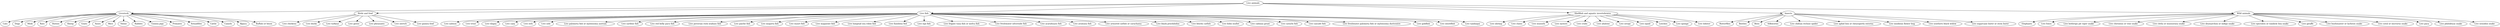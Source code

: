 digraph tree {
    "Live animals";
    "Livestock";
    "Cats";
    "Dogs";
    "Mink";
    "Rats";
    "Horses";
    "Sheep";
    "Goats";
    "Asses";
    "Mice";
    "Swine";
    "Rabbits";
    "Guinea pigs";
    "Primates";
    "Armadillos";
    "Cattle";
    "Camels";
    "Alpaca";
    "Buffalo or bison";
    "Birds and fowl";
    "Live chickens";
    "Live ducks";
    "Live turkeys";
    "Live geese";
    "Live pheasants";
    "Live ostrich";
    "Live guinea fowl";
    "Live fish";
    "Live salmon";
    "Live trout";
    "Live tilapia";
    "Live carp";
    "Live eels";
    "Live sole";
    "Live palometa fish or mylossoma aureum";
    "Live sardine fish";
    "Live red belly pacu fish";
    "Live peruvian rock seabass fish";
    "Live paiche fish";
    "Live mojarra fish";
    "Live mauri fish";
    "Live maparate fish";
    "Live lumptail sea robin fish";
    "Live llambina fish";
    "Live ispi fish";
    "Live frigate tuna fish or melva fish";
    "Live freshwater silverside fish";
    "Live acarahuazu fish";
    "Live arawana fish";
    "Live armored catfish or carachama";
    "Live black prochilodus";
    "Live blochs catfish";
    "Live bobo mullet";
    "Live cabinza grunt";
    "Live carachi fish";
    "Live cascafe fish";
    "Live freshwater palometa fish or mylossoma duriventre";
    "Live goldfish";
    "Live swordfish";
    "Live tambaqui";
    "Shellfish and aquatic invertebrates";
    "Live shrimp";
    "Live clams";
    "Live mussels";
    "Live oysters";
    "Live crabs";
    "Live abalone";
    "Live octopi";
    "Live squid";
    "Leeches";
    "Live sponge";
    "Live lobster";
    "Insects";
    "Butterflies";
    "Beetles";
    "Bees";
    "Silkworms";
    "Live chilean recluse spider";
    "Live aphid lion or chrysoperla externa";
    "Live insidious flower bug";
    "Live southern black widow";
    "Live sugarcane borer or stem borer";
    "Wild animals";
    "Elephants";
    "Live foxes";
    "Live bothrops pit viper snake";
    "Live chironius or vine snake";
    "Live clelia or mussurana snake";
    "Live drymarchon or indigo snake";
    "Live epicrates or rainbow boa snake";
    "Live giraffe";
    "Live bushmaster or lachesis snake";
    "Live coral or micrurus snake";
    "Live paca";
    "Live philodryas snake";
    "Live xenodon snake";
    "Live animals" -> "Livestock";
    "Live animals" -> "Birds and fowl";
    "Live animals" -> "Live fish";
    "Live animals" -> "Shellfish and aquatic invertebrates";
    "Live animals" -> "Insects";
    "Live animals" -> "Wild animals";
    "Livestock" -> "Cats";
    "Livestock" -> "Dogs";
    "Livestock" -> "Mink";
    "Livestock" -> "Rats";
    "Livestock" -> "Horses";
    "Livestock" -> "Sheep";
    "Livestock" -> "Goats";
    "Livestock" -> "Asses";
    "Livestock" -> "Mice";
    "Livestock" -> "Swine";
    "Livestock" -> "Rabbits";
    "Livestock" -> "Guinea pigs";
    "Livestock" -> "Primates";
    "Livestock" -> "Armadillos";
    "Livestock" -> "Cattle";
    "Livestock" -> "Camels";
    "Livestock" -> "Alpaca";
    "Livestock" -> "Buffalo or bison";
    "Birds and fowl" -> "Live chickens";
    "Birds and fowl" -> "Live ducks";
    "Birds and fowl" -> "Live turkeys";
    "Birds and fowl" -> "Live geese";
    "Birds and fowl" -> "Live pheasants";
    "Birds and fowl" -> "Live ostrich";
    "Birds and fowl" -> "Live guinea fowl";
    "Live fish" -> "Live salmon";
    "Live fish" -> "Live trout";
    "Live fish" -> "Live tilapia";
    "Live fish" -> "Live carp";
    "Live fish" -> "Live eels";
    "Live fish" -> "Live sole";
    "Live fish" -> "Live palometa fish or mylossoma aureum";
    "Live fish" -> "Live sardine fish";
    "Live fish" -> "Live red belly pacu fish";
    "Live fish" -> "Live peruvian rock seabass fish";
    "Live fish" -> "Live paiche fish";
    "Live fish" -> "Live mojarra fish";
    "Live fish" -> "Live mauri fish";
    "Live fish" -> "Live maparate fish";
    "Live fish" -> "Live lumptail sea robin fish";
    "Live fish" -> "Live llambina fish";
    "Live fish" -> "Live ispi fish";
    "Live fish" -> "Live frigate tuna fish or melva fish";
    "Live fish" -> "Live freshwater silverside fish";
    "Live fish" -> "Live acarahuazu fish";
    "Live fish" -> "Live arawana fish";
    "Live fish" -> "Live armored catfish or carachama";
    "Live fish" -> "Live black prochilodus";
    "Live fish" -> "Live blochs catfish";
    "Live fish" -> "Live bobo mullet";
    "Live fish" -> "Live cabinza grunt";
    "Live fish" -> "Live carachi fish";
    "Live fish" -> "Live cascafe fish";
    "Live fish" -> "Live freshwater palometa fish or mylossoma duriventre";
    "Live fish" -> "Live goldfish";
    "Live fish" -> "Live swordfish";
    "Live fish" -> "Live tambaqui";
    "Shellfish and aquatic invertebrates" -> "Live shrimp";
    "Shellfish and aquatic invertebrates" -> "Live clams";
    "Shellfish and aquatic invertebrates" -> "Live mussels";
    "Shellfish and aquatic invertebrates" -> "Live oysters";
    "Shellfish and aquatic invertebrates" -> "Live crabs";
    "Shellfish and aquatic invertebrates" -> "Live abalone";
    "Shellfish and aquatic invertebrates" -> "Live octopi";
    "Shellfish and aquatic invertebrates" -> "Live squid";
    "Shellfish and aquatic invertebrates" -> "Leeches";
    "Shellfish and aquatic invertebrates" -> "Live sponge";
    "Shellfish and aquatic invertebrates" -> "Live lobster";
    "Insects" -> "Butterflies";
    "Insects" -> "Beetles";
    "Insects" -> "Bees";
    "Insects" -> "Silkworms";
    "Insects" -> "Live chilean recluse spider";
    "Insects" -> "Live aphid lion or chrysoperla externa";
    "Insects" -> "Live insidious flower bug";
    "Insects" -> "Live southern black widow";
    "Insects" -> "Live sugarcane borer or stem borer";
    "Wild animals" -> "Elephants";
    "Wild animals" -> "Live foxes";
    "Wild animals" -> "Live bothrops pit viper snake";
    "Wild animals" -> "Live chironius or vine snake";
    "Wild animals" -> "Live clelia or mussurana snake";
    "Wild animals" -> "Live drymarchon or indigo snake";
    "Wild animals" -> "Live epicrates or rainbow boa snake";
    "Wild animals" -> "Live giraffe";
    "Wild animals" -> "Live bushmaster or lachesis snake";
    "Wild animals" -> "Live coral or micrurus snake";
    "Wild animals" -> "Live paca";
    "Wild animals" -> "Live philodryas snake";
    "Wild animals" -> "Live xenodon snake";
}
